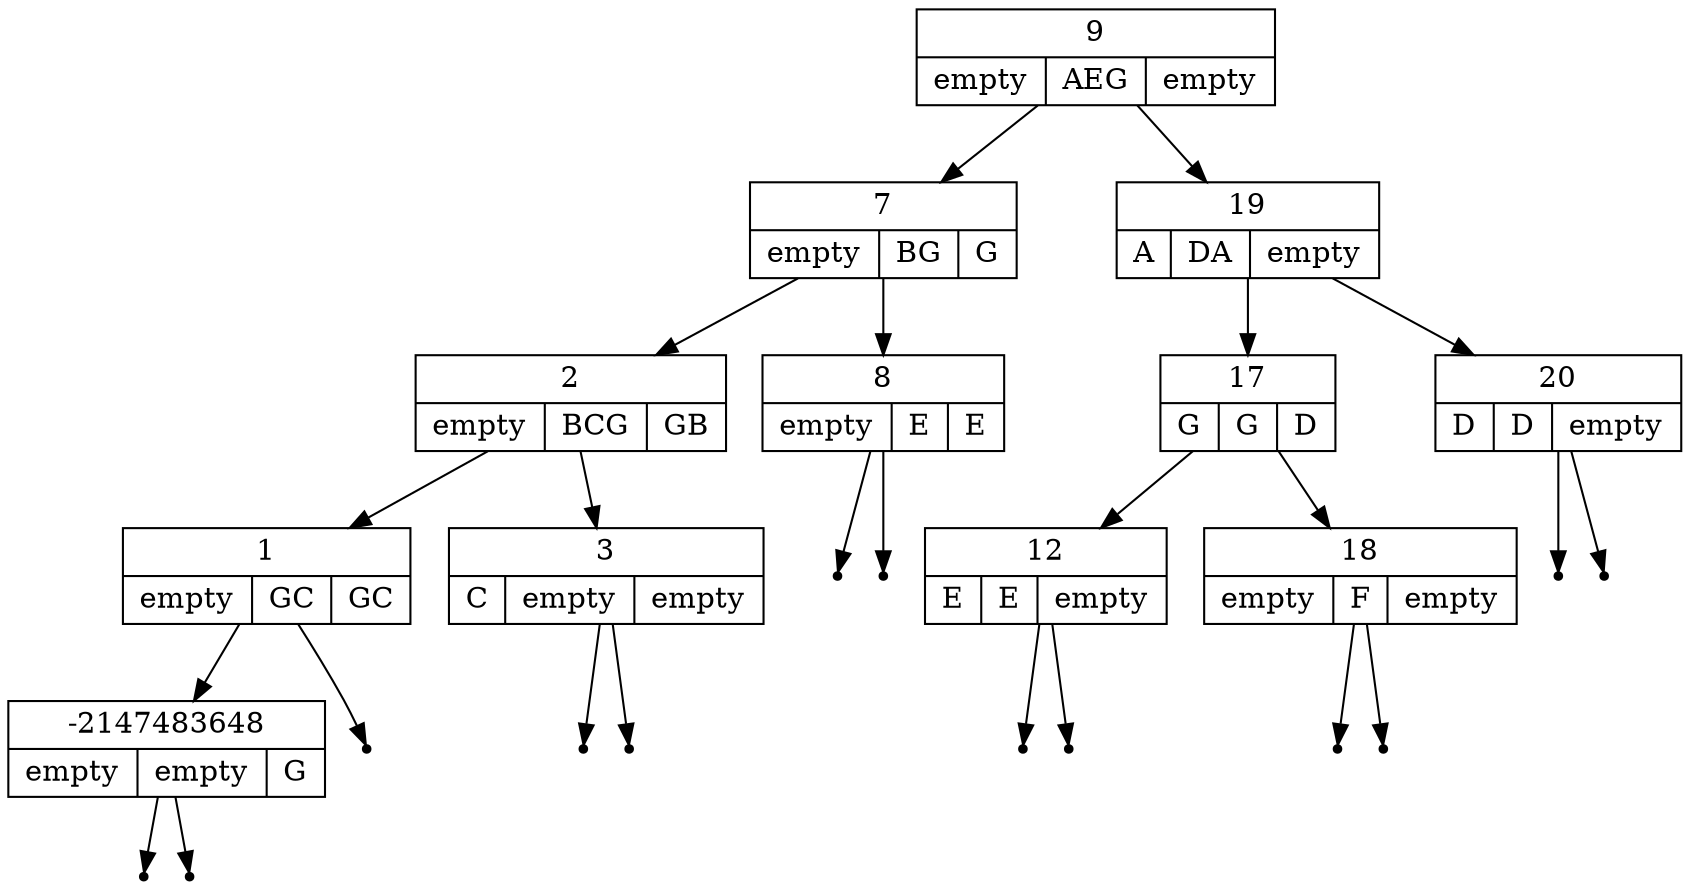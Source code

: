 digraph IntervalBinarySearchTree {
	node [shape=record];
	struct0 [label="{<key> 9|{empty|A
E
G|empty}}"];
	struct1 [label="{<key> 7|{empty|B
G|G}}"];
	struct0 -> struct1;
	struct2 [label="{<key> 2|{empty|B
C
G|G
B}}"];
	struct1 -> struct2;
	struct3 [label="{<key> 1|{empty|G
C|G
C}}"];
	struct2 -> struct3;
	struct4 [label="{<key> -2147483648|{empty|empty|G}}"];
	struct3 -> struct4;
	leaf0[shape=point];
	struct4:left -> leaf0;
	leaf1[shape=point];
	struct4:right -> leaf1;
	leaf2[shape=point];
	struct3:right -> leaf2;
	struct5 [label="{<key> 3|{C|empty|empty}}"];
	struct2 -> struct5;
	leaf3[shape=point];
	struct5:left -> leaf3;
	leaf4[shape=point];
	struct5:right -> leaf4;
	struct6 [label="{<key> 8|{empty|E|E}}"];
	struct1 -> struct6;
	leaf5[shape=point];
	struct6:left -> leaf5;
	leaf6[shape=point];
	struct6:right -> leaf6;
	struct7 [label="{<key> 19|{A|D
A|empty}}"];
	struct0 -> struct7;
	struct8 [label="{<key> 17|{G|G|D}}"];
	struct7 -> struct8;
	struct9 [label="{<key> 12|{E|E|empty}}"];
	struct8 -> struct9;
	leaf7[shape=point];
	struct9:left -> leaf7;
	leaf8[shape=point];
	struct9:right -> leaf8;
	struct10 [label="{<key> 18|{empty|F|empty}}"];
	struct8 -> struct10;
	leaf9[shape=point];
	struct10:left -> leaf9;
	leaf10[shape=point];
	struct10:right -> leaf10;
	struct11 [label="{<key> 20|{D|D|empty}}"];
	struct7 -> struct11;
	leaf11[shape=point];
	struct11:left -> leaf11;
	leaf12[shape=point];
	struct11:right -> leaf12;
}
